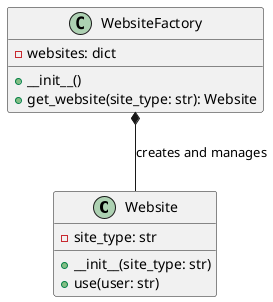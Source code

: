 @startuml
class Website {
    - site_type: str
    + __init__(site_type: str)
    + use(user: str)
}

class WebsiteFactory {
    - websites: dict
    + __init__()
    + get_website(site_type: str): Website
}

WebsiteFactory *-- Website : creates and manages
@enduml